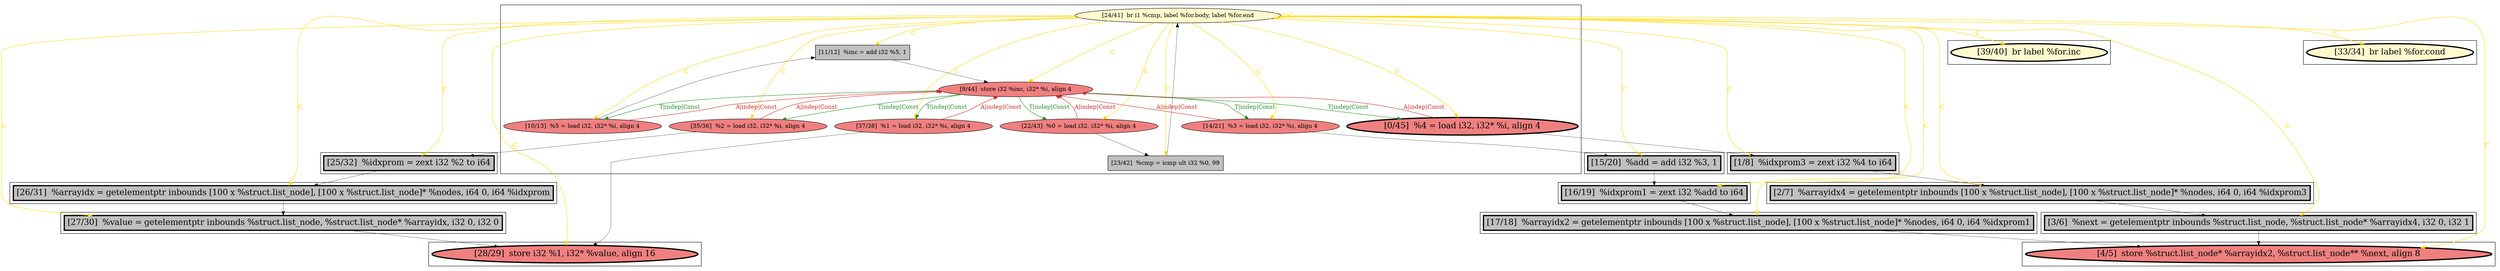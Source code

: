 
digraph G {



node743->node735 [style=solid,color=gold,label="C",penwidth=1.0,fontcolor=gold ]
node737->node742 [style=solid,color=black,label="",penwidth=0.5,fontcolor=black ]
node743->node738 [style=solid,color=gold,label="C",penwidth=1.0,fontcolor=gold ]
node742->node740 [style=solid,color=forestgreen,label="T|indep|Const",penwidth=1.0,fontcolor=forestgreen ]
node741->node742 [style=solid,color=firebrick3,label="A|indep|Const",penwidth=1.0,fontcolor=firebrick3 ]
node743->node752 [style=solid,color=gold,label="C",penwidth=1.0,fontcolor=gold ]
node745->node743 [style=solid,color=black,label="",penwidth=0.5,fontcolor=black ]
node743->node745 [style=solid,color=gold,label="C",penwidth=1.0,fontcolor=gold ]
node742->node741 [style=solid,color=forestgreen,label="T|indep|Const",penwidth=1.0,fontcolor=forestgreen ]
node743->node742 [style=solid,color=gold,label="C",penwidth=1.0,fontcolor=gold ]
node742->node739 [style=solid,color=forestgreen,label="T|indep|Const",penwidth=1.0,fontcolor=forestgreen ]
node743->node731 [style=solid,color=gold,label="C",penwidth=1.0,fontcolor=gold ]
node743->node732 [style=solid,color=gold,label="C",penwidth=1.0,fontcolor=gold ]
node750->node732 [style=solid,color=black,label="",penwidth=0.5,fontcolor=black ]
node744->node742 [style=solid,color=firebrick3,label="A|indep|Const",penwidth=1.0,fontcolor=firebrick3 ]
node743->node740 [style=solid,color=gold,label="C",penwidth=1.0,fontcolor=gold ]
node743->node733 [style=solid,color=gold,label="C",penwidth=1.0,fontcolor=gold ]
node743->node748 [style=solid,color=gold,label="C",penwidth=1.0,fontcolor=gold ]
node740->node742 [style=solid,color=firebrick3,label="A|indep|Const",penwidth=1.0,fontcolor=firebrick3 ]
node743->node750 [style=solid,color=gold,label="C",penwidth=1.0,fontcolor=gold ]
node743->node734 [style=solid,color=gold,label="C",penwidth=1.0,fontcolor=gold ]
node733->node731 [style=solid,color=black,label="",penwidth=0.5,fontcolor=black ]
node732->node730 [style=solid,color=black,label="",penwidth=0.5,fontcolor=black ]
node743->node739 [style=solid,color=gold,label="C",penwidth=1.0,fontcolor=gold ]
node743->node737 [style=solid,color=gold,label="C",penwidth=1.0,fontcolor=gold ]
node743->node746 [style=solid,color=gold,label="C",penwidth=1.0,fontcolor=gold ]
node743->node751 [style=solid,color=gold,label="C",penwidth=1.0,fontcolor=gold ]
node734->node733 [style=solid,color=black,label="",penwidth=0.5,fontcolor=black ]
node742->node738 [style=solid,color=forestgreen,label="T|indep|Const",penwidth=1.0,fontcolor=forestgreen ]
node736->node735 [style=solid,color=black,label="",penwidth=0.5,fontcolor=black ]
node743->node741 [style=solid,color=gold,label="C",penwidth=1.0,fontcolor=gold ]
node743->node747 [style=solid,color=gold,label="C",penwidth=1.0,fontcolor=gold ]
node743->node730 [style=solid,color=gold,label="C",penwidth=1.0,fontcolor=gold ]
node742->node744 [style=solid,color=forestgreen,label="T|indep|Const",penwidth=1.0,fontcolor=forestgreen ]
node742->node746 [style=solid,color=forestgreen,label="T|indep|Const",penwidth=1.0,fontcolor=forestgreen ]
node748->node750 [style=solid,color=black,label="",penwidth=0.5,fontcolor=black ]
node744->node735 [style=solid,color=black,label="",penwidth=0.5,fontcolor=black ]
node741->node748 [style=solid,color=black,label="",penwidth=0.5,fontcolor=black ]
node743->node736 [style=solid,color=gold,label="C",penwidth=1.0,fontcolor=gold ]
node740->node734 [style=solid,color=black,label="",penwidth=0.5,fontcolor=black ]
node743->node743 [style=solid,color=gold,label="C",penwidth=1.0,fontcolor=gold ]
node752->node736 [style=solid,color=black,label="",penwidth=0.5,fontcolor=black ]
node738->node742 [style=solid,color=firebrick3,label="A|indep|Const",penwidth=1.0,fontcolor=firebrick3 ]
node743->node749 [style=solid,color=gold,label="C",penwidth=1.0,fontcolor=gold ]
node739->node742 [style=solid,color=firebrick3,label="A|indep|Const",penwidth=1.0,fontcolor=firebrick3 ]
node746->node742 [style=solid,color=firebrick3,label="A|indep|Const",penwidth=1.0,fontcolor=firebrick3 ]
node738->node749 [style=solid,color=black,label="",penwidth=0.5,fontcolor=black ]
node743->node744 [style=solid,color=gold,label="C",penwidth=1.0,fontcolor=gold ]
node731->node730 [style=solid,color=black,label="",penwidth=0.5,fontcolor=black ]
node746->node745 [style=solid,color=black,label="",penwidth=0.5,fontcolor=black ]
node739->node737 [style=solid,color=black,label="",penwidth=0.5,fontcolor=black ]
node749->node752 [style=solid,color=black,label="",penwidth=0.5,fontcolor=black ]


subgraph cluster13 {


node752 [penwidth=3.0,fontsize=20,fillcolor=grey,label="[26/31]  %arrayidx = getelementptr inbounds [100 x %struct.list_node], [100 x %struct.list_node]* %nodes, i64 0, i64 %idxprom",shape=rectangle,style=filled ]



}

subgraph cluster11 {


node750 [penwidth=3.0,fontsize=20,fillcolor=grey,label="[2/7]  %arrayidx4 = getelementptr inbounds [100 x %struct.list_node], [100 x %struct.list_node]* %nodes, i64 0, i64 %idxprom3",shape=rectangle,style=filled ]



}

subgraph cluster10 {


node749 [penwidth=3.0,fontsize=20,fillcolor=grey,label="[25/32]  %idxprom = zext i32 %2 to i64",shape=rectangle,style=filled ]



}

subgraph cluster9 {


node748 [penwidth=3.0,fontsize=20,fillcolor=grey,label="[1/8]  %idxprom3 = zext i32 %4 to i64",shape=rectangle,style=filled ]



}

subgraph cluster8 {


node747 [penwidth=3.0,fontsize=20,fillcolor=lemonchiffon,label="[33/34]  br label %for.cond",shape=ellipse,style=filled ]



}

subgraph cluster7 {


node744 [fillcolor=lightcoral,label="[37/38]  %1 = load i32, i32* %i, align 4",shape=ellipse,style=filled ]
node743 [fillcolor=lemonchiffon,label="[24/41]  br i1 %cmp, label %for.body, label %for.end",shape=ellipse,style=filled ]
node738 [fillcolor=lightcoral,label="[35/36]  %2 = load i32, i32* %i, align 4",shape=ellipse,style=filled ]
node745 [fillcolor=grey,label="[23/42]  %cmp = icmp ult i32 %0, 99",shape=rectangle,style=filled ]
node742 [fillcolor=lightcoral,label="[9/44]  store i32 %inc, i32* %i, align 4",shape=ellipse,style=filled ]
node737 [fillcolor=grey,label="[11/12]  %inc = add i32 %5, 1",shape=rectangle,style=filled ]
node746 [fillcolor=lightcoral,label="[22/43]  %0 = load i32, i32* %i, align 4",shape=ellipse,style=filled ]
node740 [fillcolor=lightcoral,label="[14/21]  %3 = load i32, i32* %i, align 4",shape=ellipse,style=filled ]
node739 [fillcolor=lightcoral,label="[10/13]  %5 = load i32, i32* %i, align 4",shape=ellipse,style=filled ]
node741 [penwidth=3.0,fontsize=20,fillcolor=lightcoral,label="[0/45]  %4 = load i32, i32* %i, align 4",shape=ellipse,style=filled ]



}

subgraph cluster6 {


node736 [penwidth=3.0,fontsize=20,fillcolor=grey,label="[27/30]  %value = getelementptr inbounds %struct.list_node, %struct.list_node* %arrayidx, i32 0, i32 0",shape=rectangle,style=filled ]



}

subgraph cluster0 {


node730 [penwidth=3.0,fontsize=20,fillcolor=lightcoral,label="[4/5]  store %struct.list_node* %arrayidx2, %struct.list_node** %next, align 8",shape=ellipse,style=filled ]



}

subgraph cluster12 {


node751 [penwidth=3.0,fontsize=20,fillcolor=lemonchiffon,label="[39/40]  br label %for.inc",shape=ellipse,style=filled ]



}

subgraph cluster5 {


node735 [penwidth=3.0,fontsize=20,fillcolor=lightcoral,label="[28/29]  store i32 %1, i32* %value, align 16",shape=ellipse,style=filled ]



}

subgraph cluster1 {


node731 [penwidth=3.0,fontsize=20,fillcolor=grey,label="[17/18]  %arrayidx2 = getelementptr inbounds [100 x %struct.list_node], [100 x %struct.list_node]* %nodes, i64 0, i64 %idxprom1",shape=rectangle,style=filled ]



}

subgraph cluster2 {


node732 [penwidth=3.0,fontsize=20,fillcolor=grey,label="[3/6]  %next = getelementptr inbounds %struct.list_node, %struct.list_node* %arrayidx4, i32 0, i32 1",shape=rectangle,style=filled ]



}

subgraph cluster3 {


node733 [penwidth=3.0,fontsize=20,fillcolor=grey,label="[16/19]  %idxprom1 = zext i32 %add to i64",shape=rectangle,style=filled ]



}

subgraph cluster4 {


node734 [penwidth=3.0,fontsize=20,fillcolor=grey,label="[15/20]  %add = add i32 %3, 1",shape=rectangle,style=filled ]



}

}
